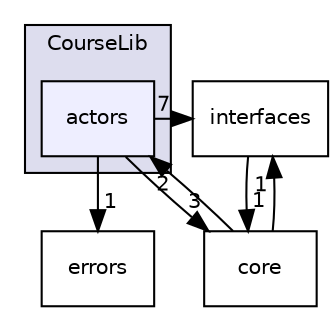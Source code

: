 digraph "Course/CourseLib/actors" {
  compound=true
  node [ fontsize="10", fontname="Helvetica"];
  edge [ labelfontsize="10", labelfontname="Helvetica"];
  subgraph clusterdir_073dd5d248e348c36f44047f329142b1 {
    graph [ bgcolor="#ddddee", pencolor="black", label="CourseLib" fontname="Helvetica", fontsize="10", URL="dir_073dd5d248e348c36f44047f329142b1.html"]
  dir_5a677f39e1b1e98afbb3471e974187bf [shape=box, label="actors", style="filled", fillcolor="#eeeeff", pencolor="black", URL="dir_5a677f39e1b1e98afbb3471e974187bf.html"];
  }
  dir_eaf88a8a66681dd22d120b76a51387e2 [shape=box label="errors" URL="dir_eaf88a8a66681dd22d120b76a51387e2.html"];
  dir_31ecbf5764a97f048ee4b40f23fa60f9 [shape=box label="interfaces" URL="dir_31ecbf5764a97f048ee4b40f23fa60f9.html"];
  dir_f0c2f1e2669e4839cf697743412b9102 [shape=box label="core" URL="dir_f0c2f1e2669e4839cf697743412b9102.html"];
  dir_31ecbf5764a97f048ee4b40f23fa60f9->dir_f0c2f1e2669e4839cf697743412b9102 [headlabel="1", labeldistance=1.5 headhref="dir_000006_000003.html"];
  dir_5a677f39e1b1e98afbb3471e974187bf->dir_eaf88a8a66681dd22d120b76a51387e2 [headlabel="1", labeldistance=1.5 headhref="dir_000002_000004.html"];
  dir_5a677f39e1b1e98afbb3471e974187bf->dir_31ecbf5764a97f048ee4b40f23fa60f9 [headlabel="7", labeldistance=1.5 headhref="dir_000002_000006.html"];
  dir_5a677f39e1b1e98afbb3471e974187bf->dir_f0c2f1e2669e4839cf697743412b9102 [headlabel="3", labeldistance=1.5 headhref="dir_000002_000003.html"];
  dir_f0c2f1e2669e4839cf697743412b9102->dir_31ecbf5764a97f048ee4b40f23fa60f9 [headlabel="1", labeldistance=1.5 headhref="dir_000003_000006.html"];
  dir_f0c2f1e2669e4839cf697743412b9102->dir_5a677f39e1b1e98afbb3471e974187bf [headlabel="2", labeldistance=1.5 headhref="dir_000003_000002.html"];
}
